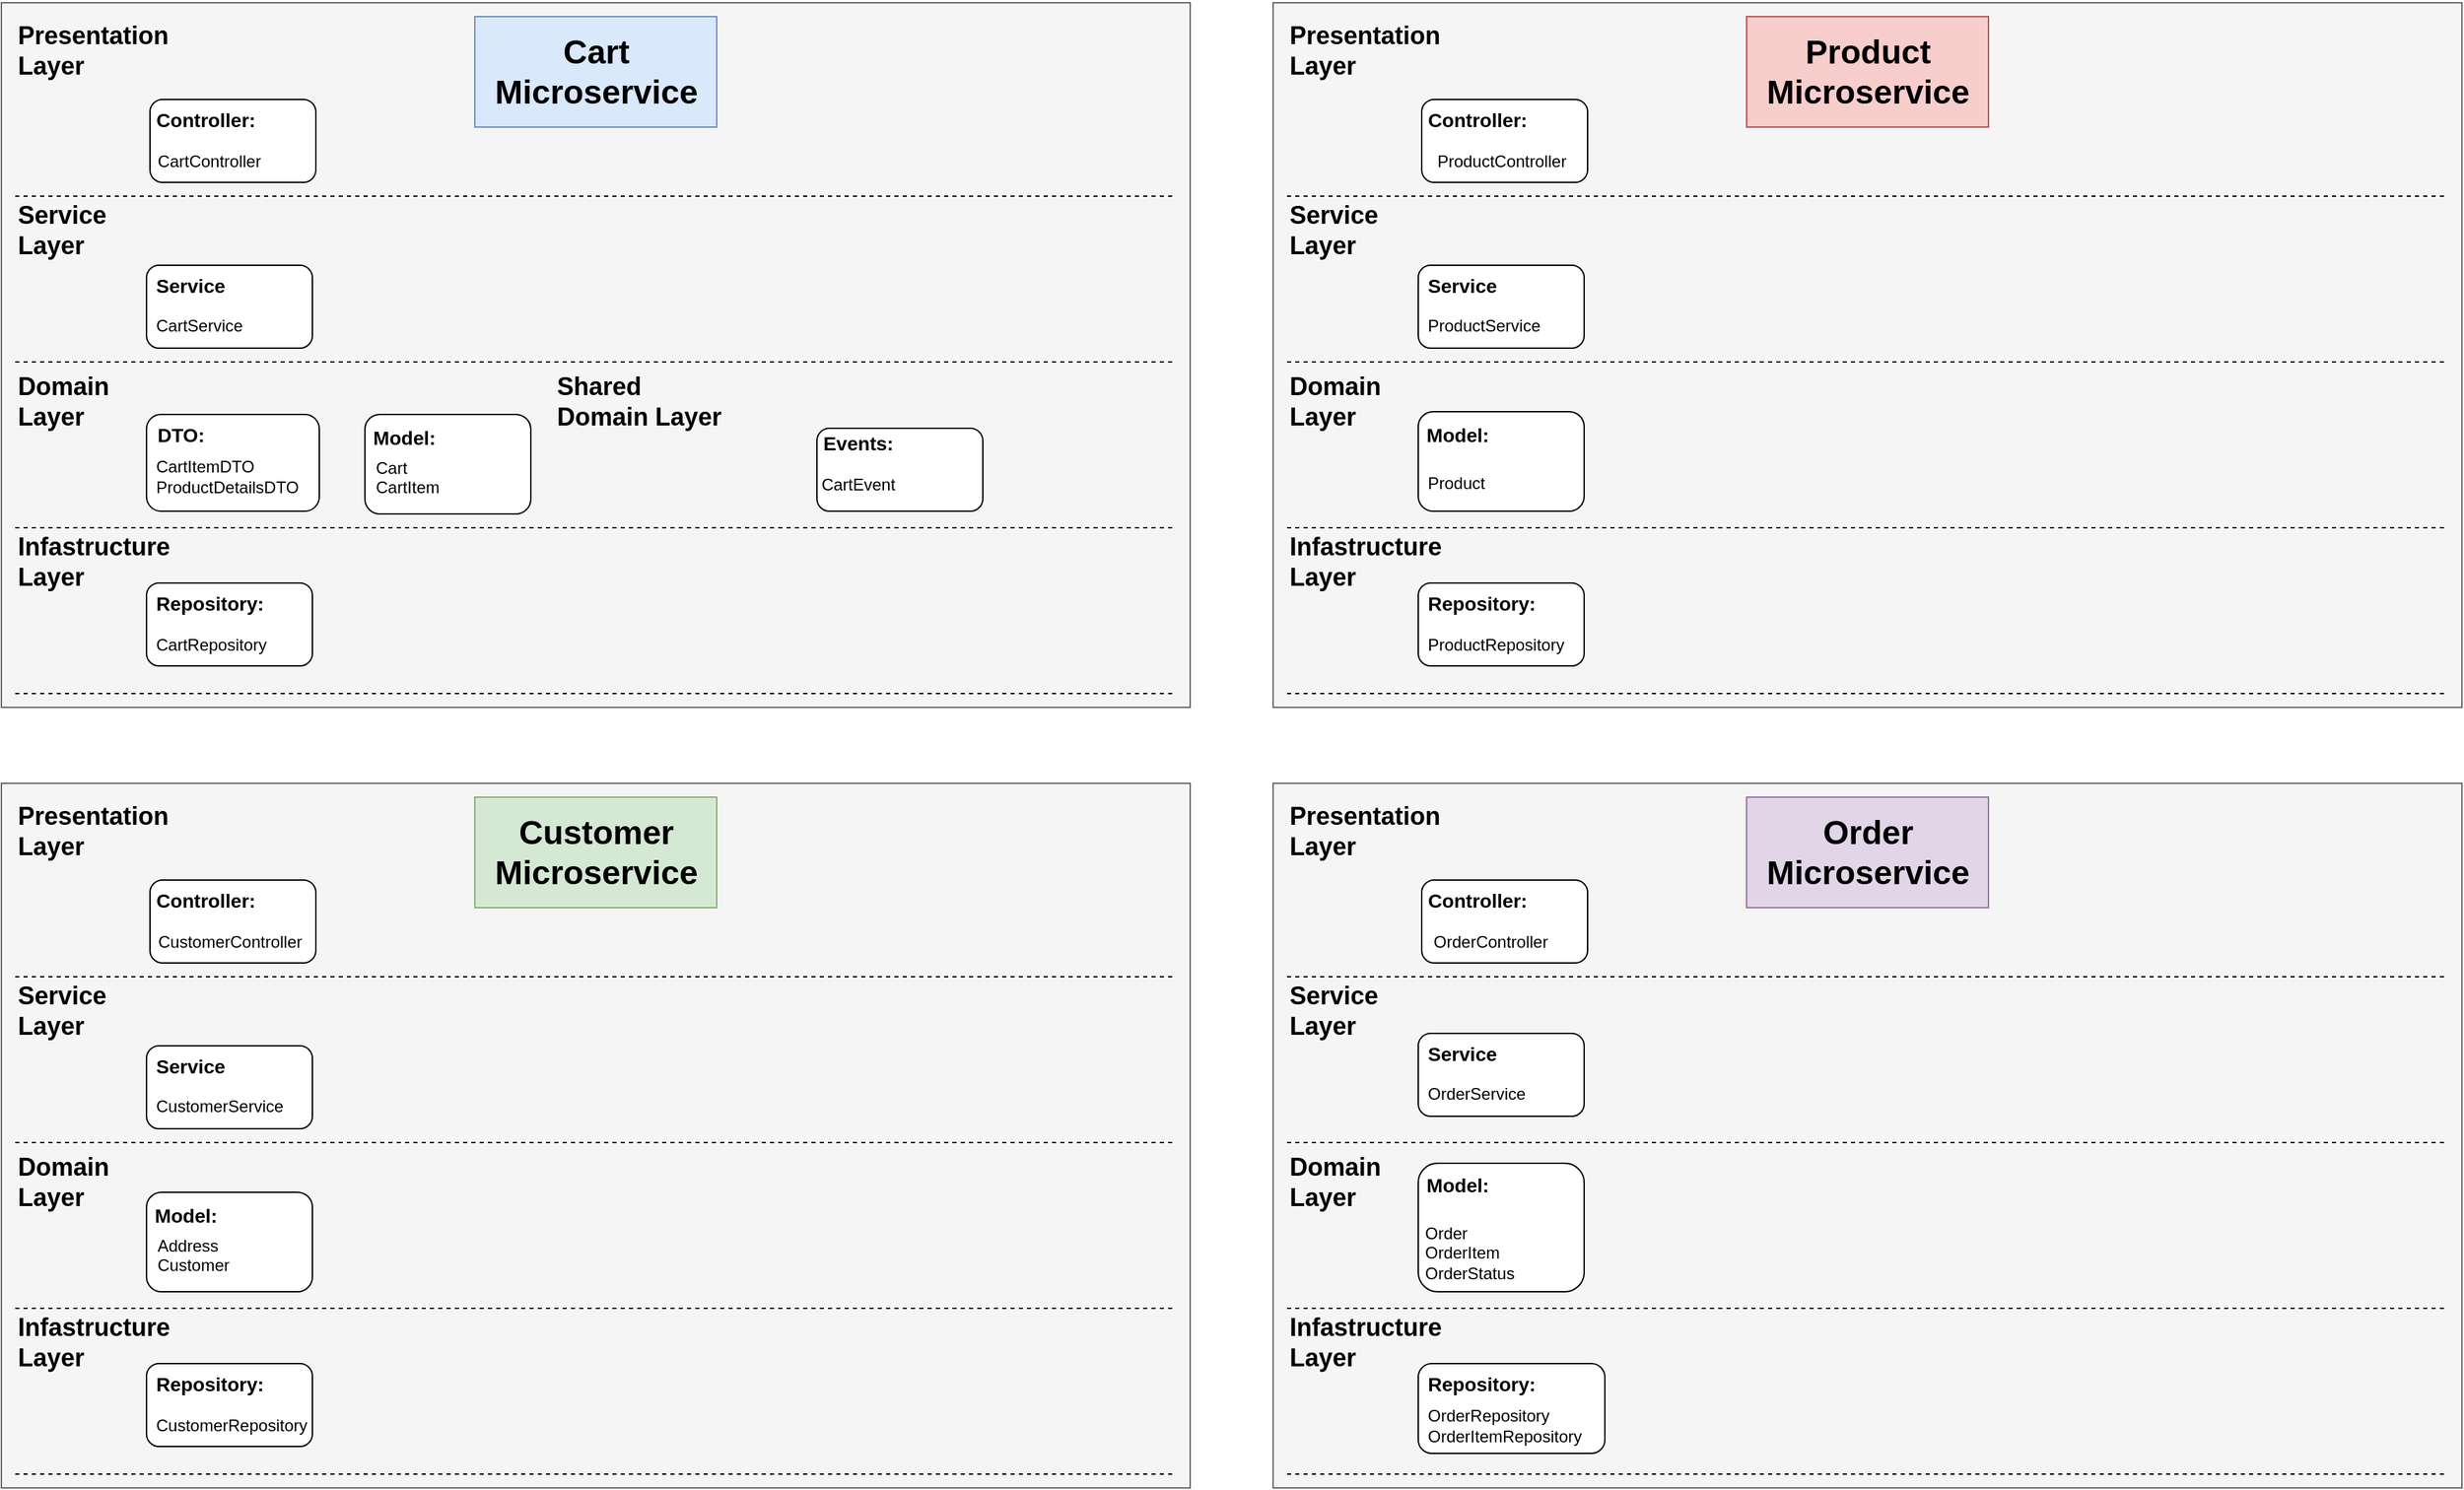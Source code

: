 <mxfile version="24.7.17">
  <diagram name="Page-1" id="kIctkeBkr8f2s4fUDdkD">
    <mxGraphModel dx="972" dy="681" grid="1" gridSize="10" guides="1" tooltips="1" connect="1" arrows="1" fold="1" page="1" pageScale="1" pageWidth="827" pageHeight="1169" math="0" shadow="0">
      <root>
        <mxCell id="0" />
        <mxCell id="1" parent="0" />
        <mxCell id="JEee_by6WqiBMCdvXWW1-28" value="" style="rounded=0;whiteSpace=wrap;html=1;fillColor=#f5f5f5;fontColor=#333333;strokeColor=#666666;" parent="1" vertex="1">
          <mxGeometry x="110" y="20" width="860" height="510" as="geometry" />
        </mxCell>
        <mxCell id="JEee_by6WqiBMCdvXWW1-55" value="" style="rounded=1;whiteSpace=wrap;html=1;" parent="1" vertex="1">
          <mxGeometry x="700" y="328" width="120" height="60" as="geometry" />
        </mxCell>
        <mxCell id="JEee_by6WqiBMCdvXWW1-52" value="" style="rounded=1;whiteSpace=wrap;html=1;" parent="1" vertex="1">
          <mxGeometry x="217.5" y="90" width="120" height="60" as="geometry" />
        </mxCell>
        <mxCell id="JEee_by6WqiBMCdvXWW1-42" value="" style="rounded=1;whiteSpace=wrap;html=1;" parent="1" vertex="1">
          <mxGeometry x="215" y="210" width="120" height="60" as="geometry" />
        </mxCell>
        <mxCell id="JEee_by6WqiBMCdvXWW1-39" value="" style="rounded=1;whiteSpace=wrap;html=1;" parent="1" vertex="1">
          <mxGeometry x="373" y="318" width="120" height="72" as="geometry" />
        </mxCell>
        <mxCell id="JEee_by6WqiBMCdvXWW1-34" value="" style="rounded=1;whiteSpace=wrap;html=1;" parent="1" vertex="1">
          <mxGeometry x="215" y="440" width="120" height="60" as="geometry" />
        </mxCell>
        <mxCell id="JEee_by6WqiBMCdvXWW1-4" value="&lt;h1&gt;Cart Microservice&lt;/h1&gt;" style="text;html=1;align=center;verticalAlign=middle;whiteSpace=wrap;rounded=0;fillColor=#dae8fc;strokeColor=#6c8ebf;" parent="1" vertex="1">
          <mxGeometry x="452.5" y="30" width="175" height="80" as="geometry" />
        </mxCell>
        <mxCell id="JEee_by6WqiBMCdvXWW1-6" value="" style="endArrow=none;html=1;rounded=0;bendable=0;fixDash=1;curved=0;dashed=1;" parent="1" edge="1">
          <mxGeometry width="50" height="50" relative="1" as="geometry">
            <mxPoint x="120" y="160" as="sourcePoint" />
            <mxPoint x="960" y="160" as="targetPoint" />
          </mxGeometry>
        </mxCell>
        <mxCell id="JEee_by6WqiBMCdvXWW1-7" value="" style="endArrow=none;html=1;rounded=0;dashed=1;" parent="1" edge="1">
          <mxGeometry width="50" height="50" relative="1" as="geometry">
            <mxPoint x="120" y="280" as="sourcePoint" />
            <mxPoint x="960" y="280" as="targetPoint" />
          </mxGeometry>
        </mxCell>
        <mxCell id="JEee_by6WqiBMCdvXWW1-8" value="" style="endArrow=none;html=1;rounded=0;dashed=1;" parent="1" edge="1">
          <mxGeometry width="50" height="50" relative="1" as="geometry">
            <mxPoint x="120" y="400" as="sourcePoint" />
            <mxPoint x="960" y="400" as="targetPoint" />
          </mxGeometry>
        </mxCell>
        <mxCell id="JEee_by6WqiBMCdvXWW1-9" value="&lt;h2&gt;Presentation Layer&lt;/h2&gt;" style="text;html=1;align=left;verticalAlign=middle;whiteSpace=wrap;rounded=0;" parent="1" vertex="1">
          <mxGeometry x="120" y="40" width="60" height="30" as="geometry" />
        </mxCell>
        <mxCell id="JEee_by6WqiBMCdvXWW1-10" value="&lt;h2&gt;Service Layer&lt;/h2&gt;" style="text;html=1;align=left;verticalAlign=middle;whiteSpace=wrap;rounded=0;" parent="1" vertex="1">
          <mxGeometry x="120" y="170" width="60" height="30" as="geometry" />
        </mxCell>
        <mxCell id="JEee_by6WqiBMCdvXWW1-11" value="&lt;h2&gt;Domain Layer&lt;/h2&gt;" style="text;html=1;align=left;verticalAlign=middle;whiteSpace=wrap;rounded=0;" parent="1" vertex="1">
          <mxGeometry x="120" y="294" width="60" height="30" as="geometry" />
        </mxCell>
        <mxCell id="JEee_by6WqiBMCdvXWW1-12" value="&lt;h2&gt;Infastructure Layer&lt;/h2&gt;" style="text;html=1;align=left;verticalAlign=middle;whiteSpace=wrap;rounded=0;" parent="1" vertex="1">
          <mxGeometry x="120" y="410" width="60" height="30" as="geometry" />
        </mxCell>
        <mxCell id="JEee_by6WqiBMCdvXWW1-13" value="" style="endArrow=none;html=1;rounded=0;dashed=1;" parent="1" edge="1">
          <mxGeometry width="50" height="50" relative="1" as="geometry">
            <mxPoint x="120" y="520" as="sourcePoint" />
            <mxPoint x="960" y="520" as="targetPoint" />
          </mxGeometry>
        </mxCell>
        <mxCell id="JEee_by6WqiBMCdvXWW1-15" value="&lt;h2&gt;Shared Domain Layer&lt;/h2&gt;" style="text;html=1;align=left;verticalAlign=middle;whiteSpace=wrap;rounded=0;" parent="1" vertex="1">
          <mxGeometry x="510" y="294" width="130" height="30" as="geometry" />
        </mxCell>
        <mxCell id="JEee_by6WqiBMCdvXWW1-26" value="CartService" style="text;whiteSpace=wrap;" parent="1" vertex="1">
          <mxGeometry x="220" y="240" width="70" height="20" as="geometry" />
        </mxCell>
        <mxCell id="JEee_by6WqiBMCdvXWW1-33" value="" style="rounded=1;whiteSpace=wrap;html=1;" parent="1" vertex="1">
          <mxGeometry x="215" y="318" width="125" height="70" as="geometry" />
        </mxCell>
        <mxCell id="JEee_by6WqiBMCdvXWW1-31" value="&lt;h3&gt;&lt;span style=&quot;text-align: left;&quot;&gt;DTO:&lt;/span&gt;&lt;/h3&gt;" style="text;html=1;align=center;verticalAlign=middle;whiteSpace=wrap;rounded=0;" parent="1" vertex="1">
          <mxGeometry x="220" y="318" width="40" height="30" as="geometry" />
        </mxCell>
        <mxCell id="JEee_by6WqiBMCdvXWW1-32" value="&lt;p style=&quot;line-height: 120%;&quot;&gt;&lt;/p&gt;&lt;div style=&quot;&quot;&gt;CartItemDTO&lt;/div&gt;&lt;div style=&quot;&quot;&gt;ProductDetailsDTO&lt;/div&gt;&lt;p&gt;&lt;/p&gt;" style="text;html=1;align=left;verticalAlign=middle;whiteSpace=wrap;rounded=0;" parent="1" vertex="1">
          <mxGeometry x="220" y="338" width="110" height="50" as="geometry" />
        </mxCell>
        <mxCell id="JEee_by6WqiBMCdvXWW1-36" value="Cart&#xa;CartItem" style="text;whiteSpace=wrap;" parent="1" vertex="1">
          <mxGeometry x="379" y="343" width="64" height="40" as="geometry" />
        </mxCell>
        <mxCell id="JEee_by6WqiBMCdvXWW1-37" value="&lt;h3&gt;Repository:&lt;/h3&gt;" style="text;html=1;align=left;verticalAlign=middle;whiteSpace=wrap;rounded=0;" parent="1" vertex="1">
          <mxGeometry x="220" y="440" width="80" height="30" as="geometry" />
        </mxCell>
        <mxCell id="JEee_by6WqiBMCdvXWW1-38" value="CartRepository" style="text;html=1;align=left;verticalAlign=middle;whiteSpace=wrap;rounded=0;" parent="1" vertex="1">
          <mxGeometry x="220" y="470" width="90" height="30" as="geometry" />
        </mxCell>
        <mxCell id="JEee_by6WqiBMCdvXWW1-40" value="&lt;h3&gt;Model:&lt;/h3&gt;" style="text;strokeColor=none;fillColor=none;align=left;verticalAlign=middle;spacingLeft=4;spacingRight=4;overflow=hidden;points=[[0,0.5],[1,0.5]];portConstraint=eastwest;rotatable=0;whiteSpace=wrap;html=1;" parent="1" vertex="1">
          <mxGeometry x="373" y="310" width="86" height="38" as="geometry" />
        </mxCell>
        <mxCell id="JEee_by6WqiBMCdvXWW1-49" value="&lt;h3&gt;Service&lt;/h3&gt;" style="text;html=1;align=left;verticalAlign=middle;whiteSpace=wrap;rounded=0;" parent="1" vertex="1">
          <mxGeometry x="220" y="210" width="60" height="30" as="geometry" />
        </mxCell>
        <mxCell id="JEee_by6WqiBMCdvXWW1-50" value="&lt;h3&gt;Controller:&lt;/h3&gt;" style="text;html=1;align=center;verticalAlign=middle;whiteSpace=wrap;rounded=0;" parent="1" vertex="1">
          <mxGeometry x="227.5" y="90" width="60" height="30" as="geometry" />
        </mxCell>
        <mxCell id="JEee_by6WqiBMCdvXWW1-51" value="CartController" style="text;html=1;align=center;verticalAlign=middle;whiteSpace=wrap;rounded=0;" parent="1" vertex="1">
          <mxGeometry x="222.5" y="120" width="75" height="30" as="geometry" />
        </mxCell>
        <mxCell id="JEee_by6WqiBMCdvXWW1-53" value="&lt;h3&gt;Events:&lt;/h3&gt;" style="text;html=1;align=center;verticalAlign=middle;whiteSpace=wrap;rounded=0;" parent="1" vertex="1">
          <mxGeometry x="700" y="324" width="60" height="30" as="geometry" />
        </mxCell>
        <mxCell id="JEee_by6WqiBMCdvXWW1-54" value="CartEvent" style="text;html=1;align=center;verticalAlign=middle;whiteSpace=wrap;rounded=0;" parent="1" vertex="1">
          <mxGeometry x="700" y="354" width="60" height="30" as="geometry" />
        </mxCell>
        <mxCell id="1s3DVI1afvjFYcjyuSCB-1" value="" style="rounded=0;whiteSpace=wrap;html=1;fillColor=#f5f5f5;fontColor=#333333;strokeColor=#666666;" vertex="1" parent="1">
          <mxGeometry x="110" y="585" width="860" height="510" as="geometry" />
        </mxCell>
        <mxCell id="1s3DVI1afvjFYcjyuSCB-3" value="" style="rounded=1;whiteSpace=wrap;html=1;" vertex="1" parent="1">
          <mxGeometry x="217.5" y="655" width="120" height="60" as="geometry" />
        </mxCell>
        <mxCell id="1s3DVI1afvjFYcjyuSCB-4" value="" style="rounded=1;whiteSpace=wrap;html=1;" vertex="1" parent="1">
          <mxGeometry x="215" y="775" width="120" height="60" as="geometry" />
        </mxCell>
        <mxCell id="1s3DVI1afvjFYcjyuSCB-5" value="" style="rounded=1;whiteSpace=wrap;html=1;" vertex="1" parent="1">
          <mxGeometry x="215" y="881" width="120" height="72" as="geometry" />
        </mxCell>
        <mxCell id="1s3DVI1afvjFYcjyuSCB-6" value="" style="rounded=1;whiteSpace=wrap;html=1;" vertex="1" parent="1">
          <mxGeometry x="215" y="1005" width="120" height="60" as="geometry" />
        </mxCell>
        <mxCell id="1s3DVI1afvjFYcjyuSCB-7" value="&lt;h1&gt;Customer Microservice&lt;/h1&gt;" style="text;html=1;align=center;verticalAlign=middle;whiteSpace=wrap;rounded=0;fillColor=#d5e8d4;strokeColor=#82b366;" vertex="1" parent="1">
          <mxGeometry x="452.5" y="595" width="175" height="80" as="geometry" />
        </mxCell>
        <mxCell id="1s3DVI1afvjFYcjyuSCB-8" value="" style="endArrow=none;html=1;rounded=0;bendable=0;fixDash=1;curved=0;dashed=1;" edge="1" parent="1">
          <mxGeometry width="50" height="50" relative="1" as="geometry">
            <mxPoint x="120" y="725" as="sourcePoint" />
            <mxPoint x="960" y="725" as="targetPoint" />
          </mxGeometry>
        </mxCell>
        <mxCell id="1s3DVI1afvjFYcjyuSCB-9" value="" style="endArrow=none;html=1;rounded=0;dashed=1;" edge="1" parent="1">
          <mxGeometry width="50" height="50" relative="1" as="geometry">
            <mxPoint x="120" y="845" as="sourcePoint" />
            <mxPoint x="960" y="845" as="targetPoint" />
          </mxGeometry>
        </mxCell>
        <mxCell id="1s3DVI1afvjFYcjyuSCB-10" value="" style="endArrow=none;html=1;rounded=0;dashed=1;" edge="1" parent="1">
          <mxGeometry width="50" height="50" relative="1" as="geometry">
            <mxPoint x="120" y="965" as="sourcePoint" />
            <mxPoint x="960" y="965" as="targetPoint" />
          </mxGeometry>
        </mxCell>
        <mxCell id="1s3DVI1afvjFYcjyuSCB-11" value="&lt;h2&gt;Presentation Layer&lt;/h2&gt;" style="text;html=1;align=left;verticalAlign=middle;whiteSpace=wrap;rounded=0;" vertex="1" parent="1">
          <mxGeometry x="120" y="605" width="60" height="30" as="geometry" />
        </mxCell>
        <mxCell id="1s3DVI1afvjFYcjyuSCB-12" value="&lt;h2&gt;Service Layer&lt;/h2&gt;" style="text;html=1;align=left;verticalAlign=middle;whiteSpace=wrap;rounded=0;" vertex="1" parent="1">
          <mxGeometry x="120" y="735" width="60" height="30" as="geometry" />
        </mxCell>
        <mxCell id="1s3DVI1afvjFYcjyuSCB-13" value="&lt;h2&gt;Domain Layer&lt;/h2&gt;" style="text;html=1;align=left;verticalAlign=middle;whiteSpace=wrap;rounded=0;" vertex="1" parent="1">
          <mxGeometry x="120" y="859" width="60" height="30" as="geometry" />
        </mxCell>
        <mxCell id="1s3DVI1afvjFYcjyuSCB-14" value="&lt;h2&gt;Infastructure Layer&lt;/h2&gt;" style="text;html=1;align=left;verticalAlign=middle;whiteSpace=wrap;rounded=0;" vertex="1" parent="1">
          <mxGeometry x="120" y="975" width="60" height="30" as="geometry" />
        </mxCell>
        <mxCell id="1s3DVI1afvjFYcjyuSCB-15" value="" style="endArrow=none;html=1;rounded=0;dashed=1;" edge="1" parent="1">
          <mxGeometry width="50" height="50" relative="1" as="geometry">
            <mxPoint x="120" y="1085" as="sourcePoint" />
            <mxPoint x="960" y="1085" as="targetPoint" />
          </mxGeometry>
        </mxCell>
        <mxCell id="1s3DVI1afvjFYcjyuSCB-17" value="CustomerService" style="text;whiteSpace=wrap;" vertex="1" parent="1">
          <mxGeometry x="220" y="805" width="70" height="20" as="geometry" />
        </mxCell>
        <mxCell id="1s3DVI1afvjFYcjyuSCB-21" value="Address&#xa;Customer" style="text;whiteSpace=wrap;" vertex="1" parent="1">
          <mxGeometry x="221" y="906" width="64" height="40" as="geometry" />
        </mxCell>
        <mxCell id="1s3DVI1afvjFYcjyuSCB-22" value="&lt;h3&gt;Repository:&lt;/h3&gt;" style="text;html=1;align=left;verticalAlign=middle;whiteSpace=wrap;rounded=0;" vertex="1" parent="1">
          <mxGeometry x="220" y="1005" width="80" height="30" as="geometry" />
        </mxCell>
        <mxCell id="1s3DVI1afvjFYcjyuSCB-23" value="CustomerRepository" style="text;html=1;align=left;verticalAlign=middle;whiteSpace=wrap;rounded=0;" vertex="1" parent="1">
          <mxGeometry x="220" y="1035" width="90" height="30" as="geometry" />
        </mxCell>
        <mxCell id="1s3DVI1afvjFYcjyuSCB-24" value="&lt;h3&gt;Model:&lt;/h3&gt;" style="text;strokeColor=none;fillColor=none;align=left;verticalAlign=middle;spacingLeft=4;spacingRight=4;overflow=hidden;points=[[0,0.5],[1,0.5]];portConstraint=eastwest;rotatable=0;whiteSpace=wrap;html=1;" vertex="1" parent="1">
          <mxGeometry x="215" y="873" width="86" height="38" as="geometry" />
        </mxCell>
        <mxCell id="1s3DVI1afvjFYcjyuSCB-25" value="&lt;h3&gt;Service&lt;/h3&gt;" style="text;html=1;align=left;verticalAlign=middle;whiteSpace=wrap;rounded=0;" vertex="1" parent="1">
          <mxGeometry x="220" y="775" width="60" height="30" as="geometry" />
        </mxCell>
        <mxCell id="1s3DVI1afvjFYcjyuSCB-26" value="&lt;h3&gt;Controller:&lt;/h3&gt;" style="text;html=1;align=center;verticalAlign=middle;whiteSpace=wrap;rounded=0;" vertex="1" parent="1">
          <mxGeometry x="227.5" y="655" width="60" height="30" as="geometry" />
        </mxCell>
        <mxCell id="1s3DVI1afvjFYcjyuSCB-27" value="CustomerController" style="text;html=1;align=center;verticalAlign=middle;whiteSpace=wrap;rounded=0;" vertex="1" parent="1">
          <mxGeometry x="237.5" y="685" width="75" height="30" as="geometry" />
        </mxCell>
        <mxCell id="1s3DVI1afvjFYcjyuSCB-30" value="" style="rounded=0;whiteSpace=wrap;html=1;fillColor=#f5f5f5;fontColor=#333333;strokeColor=#666666;" vertex="1" parent="1">
          <mxGeometry x="1030" y="20" width="860" height="510" as="geometry" />
        </mxCell>
        <mxCell id="1s3DVI1afvjFYcjyuSCB-31" value="" style="rounded=1;whiteSpace=wrap;html=1;" vertex="1" parent="1">
          <mxGeometry x="1137.5" y="90" width="120" height="60" as="geometry" />
        </mxCell>
        <mxCell id="1s3DVI1afvjFYcjyuSCB-32" value="" style="rounded=1;whiteSpace=wrap;html=1;" vertex="1" parent="1">
          <mxGeometry x="1135" y="210" width="120" height="60" as="geometry" />
        </mxCell>
        <mxCell id="1s3DVI1afvjFYcjyuSCB-33" value="" style="rounded=1;whiteSpace=wrap;html=1;" vertex="1" parent="1">
          <mxGeometry x="1135" y="316" width="120" height="72" as="geometry" />
        </mxCell>
        <mxCell id="1s3DVI1afvjFYcjyuSCB-34" value="" style="rounded=1;whiteSpace=wrap;html=1;" vertex="1" parent="1">
          <mxGeometry x="1135" y="440" width="120" height="60" as="geometry" />
        </mxCell>
        <mxCell id="1s3DVI1afvjFYcjyuSCB-35" value="&lt;h1&gt;Product Microservice&lt;/h1&gt;" style="text;html=1;align=center;verticalAlign=middle;whiteSpace=wrap;rounded=0;fillColor=#f8cecc;strokeColor=#b85450;" vertex="1" parent="1">
          <mxGeometry x="1372.5" y="30" width="175" height="80" as="geometry" />
        </mxCell>
        <mxCell id="1s3DVI1afvjFYcjyuSCB-36" value="" style="endArrow=none;html=1;rounded=0;bendable=0;fixDash=1;curved=0;dashed=1;" edge="1" parent="1">
          <mxGeometry width="50" height="50" relative="1" as="geometry">
            <mxPoint x="1040" y="160" as="sourcePoint" />
            <mxPoint x="1880" y="160" as="targetPoint" />
          </mxGeometry>
        </mxCell>
        <mxCell id="1s3DVI1afvjFYcjyuSCB-37" value="" style="endArrow=none;html=1;rounded=0;dashed=1;" edge="1" parent="1">
          <mxGeometry width="50" height="50" relative="1" as="geometry">
            <mxPoint x="1040" y="280" as="sourcePoint" />
            <mxPoint x="1880" y="280" as="targetPoint" />
          </mxGeometry>
        </mxCell>
        <mxCell id="1s3DVI1afvjFYcjyuSCB-38" value="" style="endArrow=none;html=1;rounded=0;dashed=1;" edge="1" parent="1">
          <mxGeometry width="50" height="50" relative="1" as="geometry">
            <mxPoint x="1040" y="400" as="sourcePoint" />
            <mxPoint x="1880" y="400" as="targetPoint" />
          </mxGeometry>
        </mxCell>
        <mxCell id="1s3DVI1afvjFYcjyuSCB-39" value="&lt;h2&gt;Presentation Layer&lt;/h2&gt;" style="text;html=1;align=left;verticalAlign=middle;whiteSpace=wrap;rounded=0;" vertex="1" parent="1">
          <mxGeometry x="1040" y="40" width="60" height="30" as="geometry" />
        </mxCell>
        <mxCell id="1s3DVI1afvjFYcjyuSCB-40" value="&lt;h2&gt;Service Layer&lt;/h2&gt;" style="text;html=1;align=left;verticalAlign=middle;whiteSpace=wrap;rounded=0;" vertex="1" parent="1">
          <mxGeometry x="1040" y="170" width="60" height="30" as="geometry" />
        </mxCell>
        <mxCell id="1s3DVI1afvjFYcjyuSCB-41" value="&lt;h2&gt;Domain Layer&lt;/h2&gt;" style="text;html=1;align=left;verticalAlign=middle;whiteSpace=wrap;rounded=0;" vertex="1" parent="1">
          <mxGeometry x="1040" y="294" width="60" height="30" as="geometry" />
        </mxCell>
        <mxCell id="1s3DVI1afvjFYcjyuSCB-42" value="&lt;h2&gt;Infastructure Layer&lt;/h2&gt;" style="text;html=1;align=left;verticalAlign=middle;whiteSpace=wrap;rounded=0;" vertex="1" parent="1">
          <mxGeometry x="1040" y="410" width="60" height="30" as="geometry" />
        </mxCell>
        <mxCell id="1s3DVI1afvjFYcjyuSCB-43" value="" style="endArrow=none;html=1;rounded=0;dashed=1;" edge="1" parent="1">
          <mxGeometry width="50" height="50" relative="1" as="geometry">
            <mxPoint x="1040" y="520" as="sourcePoint" />
            <mxPoint x="1880" y="520" as="targetPoint" />
          </mxGeometry>
        </mxCell>
        <mxCell id="1s3DVI1afvjFYcjyuSCB-44" value="ProductService" style="text;whiteSpace=wrap;" vertex="1" parent="1">
          <mxGeometry x="1140" y="240" width="70" height="20" as="geometry" />
        </mxCell>
        <mxCell id="1s3DVI1afvjFYcjyuSCB-45" value="Product" style="text;whiteSpace=wrap;" vertex="1" parent="1">
          <mxGeometry x="1140" y="354" width="64" height="40" as="geometry" />
        </mxCell>
        <mxCell id="1s3DVI1afvjFYcjyuSCB-46" value="&lt;h3&gt;Repository:&lt;/h3&gt;" style="text;html=1;align=left;verticalAlign=middle;whiteSpace=wrap;rounded=0;" vertex="1" parent="1">
          <mxGeometry x="1140" y="440" width="80" height="30" as="geometry" />
        </mxCell>
        <mxCell id="1s3DVI1afvjFYcjyuSCB-47" value="ProductRepository" style="text;html=1;align=left;verticalAlign=middle;whiteSpace=wrap;rounded=0;" vertex="1" parent="1">
          <mxGeometry x="1140" y="470" width="90" height="30" as="geometry" />
        </mxCell>
        <mxCell id="1s3DVI1afvjFYcjyuSCB-48" value="&lt;h3&gt;Model:&lt;/h3&gt;" style="text;strokeColor=none;fillColor=none;align=left;verticalAlign=middle;spacingLeft=4;spacingRight=4;overflow=hidden;points=[[0,0.5],[1,0.5]];portConstraint=eastwest;rotatable=0;whiteSpace=wrap;html=1;" vertex="1" parent="1">
          <mxGeometry x="1135" y="308" width="86" height="38" as="geometry" />
        </mxCell>
        <mxCell id="1s3DVI1afvjFYcjyuSCB-49" value="&lt;h3&gt;Service&lt;/h3&gt;" style="text;html=1;align=left;verticalAlign=middle;whiteSpace=wrap;rounded=0;" vertex="1" parent="1">
          <mxGeometry x="1140" y="210" width="60" height="30" as="geometry" />
        </mxCell>
        <mxCell id="1s3DVI1afvjFYcjyuSCB-50" value="&lt;h3&gt;Controller:&lt;/h3&gt;" style="text;html=1;align=center;verticalAlign=middle;whiteSpace=wrap;rounded=0;" vertex="1" parent="1">
          <mxGeometry x="1147.5" y="90" width="60" height="30" as="geometry" />
        </mxCell>
        <mxCell id="1s3DVI1afvjFYcjyuSCB-51" value="ProductController" style="text;html=1;align=center;verticalAlign=middle;whiteSpace=wrap;rounded=0;" vertex="1" parent="1">
          <mxGeometry x="1157.5" y="120" width="75" height="30" as="geometry" />
        </mxCell>
        <mxCell id="1s3DVI1afvjFYcjyuSCB-52" value="" style="rounded=0;whiteSpace=wrap;html=1;fillColor=#f5f5f5;fontColor=#333333;strokeColor=#666666;" vertex="1" parent="1">
          <mxGeometry x="1030" y="585" width="860" height="510" as="geometry" />
        </mxCell>
        <mxCell id="1s3DVI1afvjFYcjyuSCB-53" value="" style="rounded=1;whiteSpace=wrap;html=1;" vertex="1" parent="1">
          <mxGeometry x="1137.5" y="655" width="120" height="60" as="geometry" />
        </mxCell>
        <mxCell id="1s3DVI1afvjFYcjyuSCB-54" value="" style="rounded=1;whiteSpace=wrap;html=1;" vertex="1" parent="1">
          <mxGeometry x="1135" y="766" width="120" height="60" as="geometry" />
        </mxCell>
        <mxCell id="1s3DVI1afvjFYcjyuSCB-55" value="" style="rounded=1;whiteSpace=wrap;html=1;" vertex="1" parent="1">
          <mxGeometry x="1135" y="860" width="120" height="93" as="geometry" />
        </mxCell>
        <mxCell id="1s3DVI1afvjFYcjyuSCB-56" value="" style="rounded=1;whiteSpace=wrap;html=1;" vertex="1" parent="1">
          <mxGeometry x="1135" y="1005" width="135" height="65" as="geometry" />
        </mxCell>
        <mxCell id="1s3DVI1afvjFYcjyuSCB-57" value="&lt;h1&gt;Order Microservice&lt;/h1&gt;" style="text;html=1;align=center;verticalAlign=middle;whiteSpace=wrap;rounded=0;fillColor=#e1d5e7;strokeColor=#9673a6;" vertex="1" parent="1">
          <mxGeometry x="1372.5" y="595" width="175" height="80" as="geometry" />
        </mxCell>
        <mxCell id="1s3DVI1afvjFYcjyuSCB-58" value="" style="endArrow=none;html=1;rounded=0;bendable=0;fixDash=1;curved=0;dashed=1;" edge="1" parent="1">
          <mxGeometry width="50" height="50" relative="1" as="geometry">
            <mxPoint x="1040" y="725" as="sourcePoint" />
            <mxPoint x="1880" y="725" as="targetPoint" />
          </mxGeometry>
        </mxCell>
        <mxCell id="1s3DVI1afvjFYcjyuSCB-59" value="" style="endArrow=none;html=1;rounded=0;dashed=1;" edge="1" parent="1">
          <mxGeometry width="50" height="50" relative="1" as="geometry">
            <mxPoint x="1040" y="845" as="sourcePoint" />
            <mxPoint x="1880" y="845" as="targetPoint" />
          </mxGeometry>
        </mxCell>
        <mxCell id="1s3DVI1afvjFYcjyuSCB-60" value="" style="endArrow=none;html=1;rounded=0;dashed=1;" edge="1" parent="1">
          <mxGeometry width="50" height="50" relative="1" as="geometry">
            <mxPoint x="1040" y="965" as="sourcePoint" />
            <mxPoint x="1880" y="965" as="targetPoint" />
          </mxGeometry>
        </mxCell>
        <mxCell id="1s3DVI1afvjFYcjyuSCB-61" value="&lt;h2&gt;Presentation Layer&lt;/h2&gt;" style="text;html=1;align=left;verticalAlign=middle;whiteSpace=wrap;rounded=0;" vertex="1" parent="1">
          <mxGeometry x="1040" y="605" width="60" height="30" as="geometry" />
        </mxCell>
        <mxCell id="1s3DVI1afvjFYcjyuSCB-62" value="&lt;h2&gt;Service Layer&lt;/h2&gt;" style="text;html=1;align=left;verticalAlign=middle;whiteSpace=wrap;rounded=0;" vertex="1" parent="1">
          <mxGeometry x="1040" y="735" width="60" height="30" as="geometry" />
        </mxCell>
        <mxCell id="1s3DVI1afvjFYcjyuSCB-63" value="&lt;h2&gt;Domain Layer&lt;/h2&gt;" style="text;html=1;align=left;verticalAlign=middle;whiteSpace=wrap;rounded=0;" vertex="1" parent="1">
          <mxGeometry x="1040" y="859" width="60" height="30" as="geometry" />
        </mxCell>
        <mxCell id="1s3DVI1afvjFYcjyuSCB-64" value="&lt;h2&gt;Infastructure Layer&lt;/h2&gt;" style="text;html=1;align=left;verticalAlign=middle;whiteSpace=wrap;rounded=0;" vertex="1" parent="1">
          <mxGeometry x="1040" y="975" width="60" height="30" as="geometry" />
        </mxCell>
        <mxCell id="1s3DVI1afvjFYcjyuSCB-65" value="" style="endArrow=none;html=1;rounded=0;dashed=1;" edge="1" parent="1">
          <mxGeometry width="50" height="50" relative="1" as="geometry">
            <mxPoint x="1040" y="1085" as="sourcePoint" />
            <mxPoint x="1880" y="1085" as="targetPoint" />
          </mxGeometry>
        </mxCell>
        <mxCell id="1s3DVI1afvjFYcjyuSCB-66" value="OrderService" style="text;whiteSpace=wrap;" vertex="1" parent="1">
          <mxGeometry x="1140" y="796" width="70" height="20" as="geometry" />
        </mxCell>
        <mxCell id="1s3DVI1afvjFYcjyuSCB-67" value="Order&#xa;OrderItem&#xa;OrderStatus" style="text;whiteSpace=wrap;" vertex="1" parent="1">
          <mxGeometry x="1137.5" y="897" width="64" height="40" as="geometry" />
        </mxCell>
        <mxCell id="1s3DVI1afvjFYcjyuSCB-68" value="&lt;h3&gt;Repository:&lt;/h3&gt;" style="text;html=1;align=left;verticalAlign=middle;whiteSpace=wrap;rounded=0;" vertex="1" parent="1">
          <mxGeometry x="1140" y="1005" width="80" height="30" as="geometry" />
        </mxCell>
        <mxCell id="1s3DVI1afvjFYcjyuSCB-69" value="OrderRepository&lt;div&gt;OrderItemRepository&lt;/div&gt;" style="text;html=1;align=left;verticalAlign=middle;whiteSpace=wrap;rounded=0;" vertex="1" parent="1">
          <mxGeometry x="1140" y="1035" width="90" height="30" as="geometry" />
        </mxCell>
        <mxCell id="1s3DVI1afvjFYcjyuSCB-70" value="&lt;h3&gt;Model:&lt;/h3&gt;" style="text;strokeColor=none;fillColor=none;align=left;verticalAlign=middle;spacingLeft=4;spacingRight=4;overflow=hidden;points=[[0,0.5],[1,0.5]];portConstraint=eastwest;rotatable=0;whiteSpace=wrap;html=1;" vertex="1" parent="1">
          <mxGeometry x="1135" y="851" width="86" height="38" as="geometry" />
        </mxCell>
        <mxCell id="1s3DVI1afvjFYcjyuSCB-71" value="&lt;h3&gt;Service&lt;/h3&gt;" style="text;html=1;align=left;verticalAlign=middle;whiteSpace=wrap;rounded=0;" vertex="1" parent="1">
          <mxGeometry x="1140" y="766" width="60" height="30" as="geometry" />
        </mxCell>
        <mxCell id="1s3DVI1afvjFYcjyuSCB-72" value="&lt;h3&gt;Controller:&lt;/h3&gt;" style="text;html=1;align=center;verticalAlign=middle;whiteSpace=wrap;rounded=0;" vertex="1" parent="1">
          <mxGeometry x="1147.5" y="655" width="60" height="30" as="geometry" />
        </mxCell>
        <mxCell id="1s3DVI1afvjFYcjyuSCB-73" value="OrderController" style="text;html=1;align=center;verticalAlign=middle;whiteSpace=wrap;rounded=0;" vertex="1" parent="1">
          <mxGeometry x="1140" y="685" width="95" height="30" as="geometry" />
        </mxCell>
      </root>
    </mxGraphModel>
  </diagram>
</mxfile>
